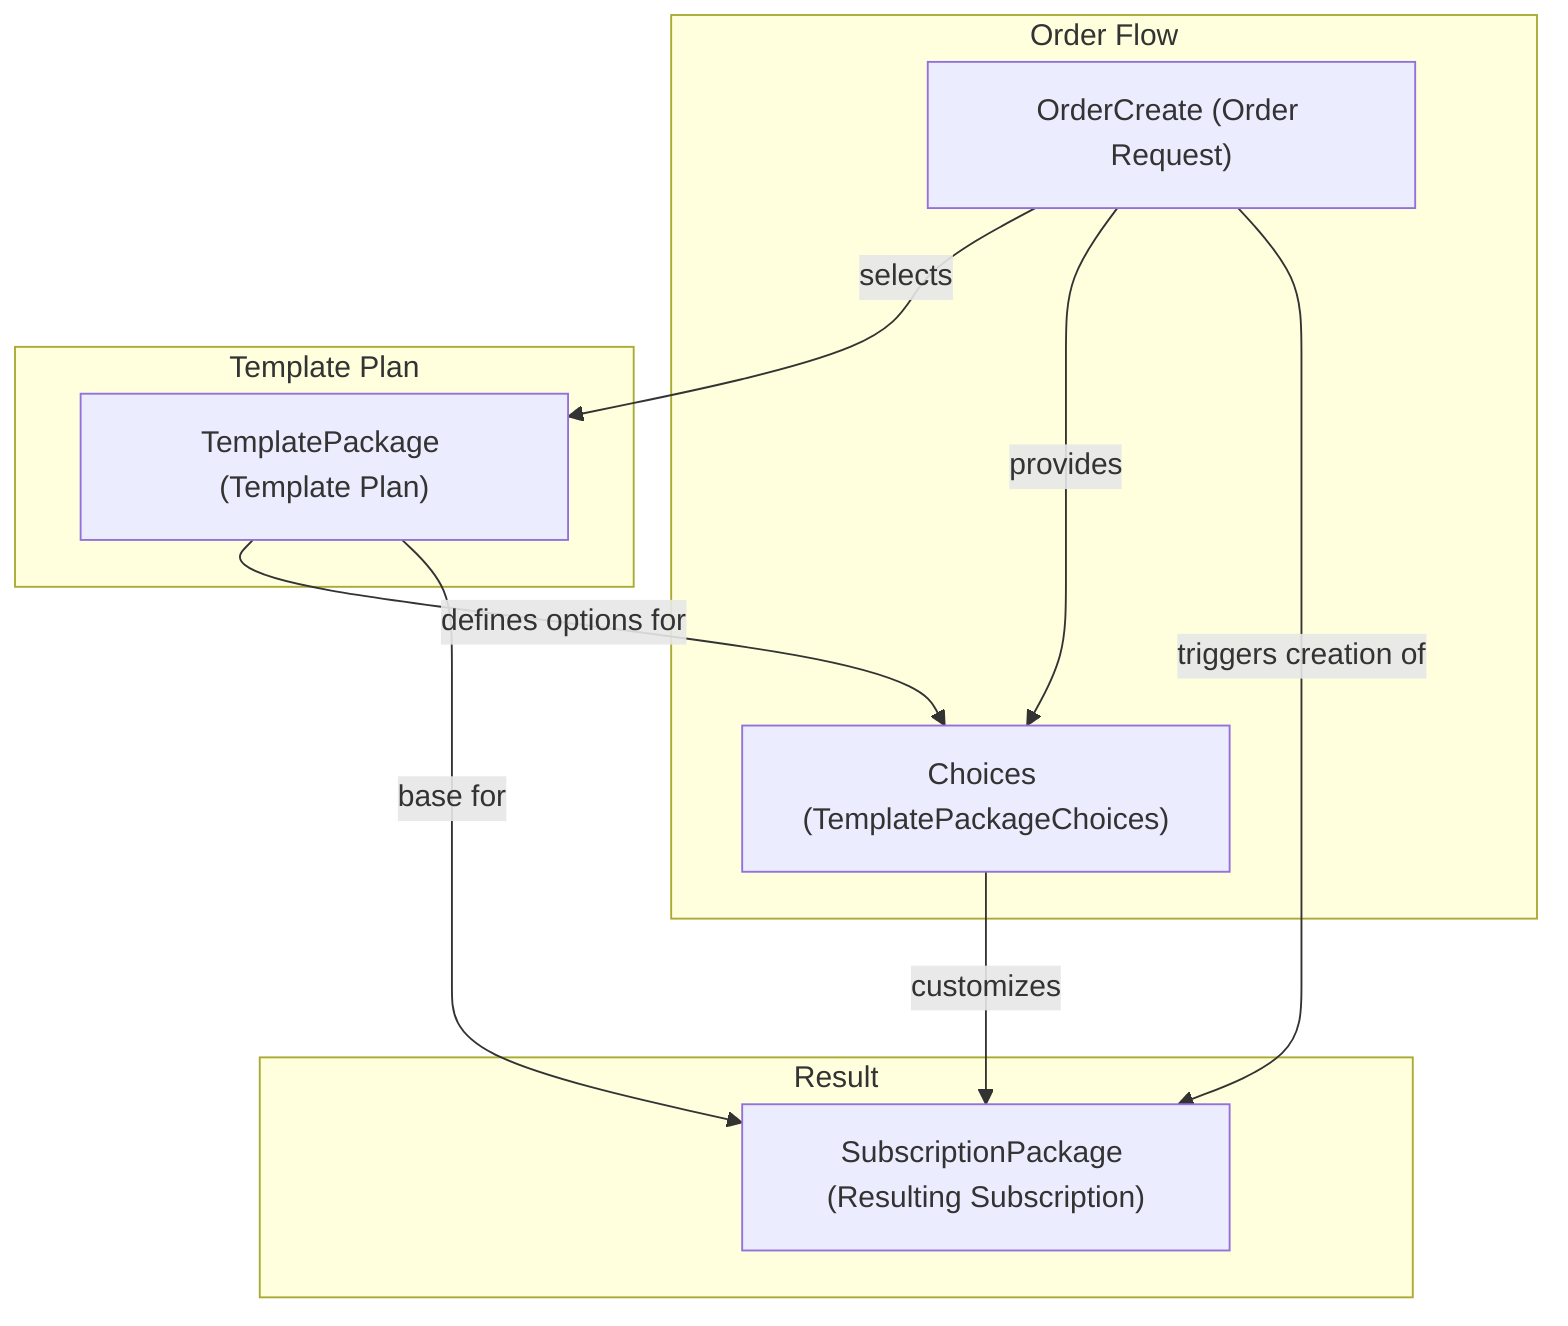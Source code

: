 flowchart TD
    OrderCreate["OrderCreate (Order Request)"]
    TemplatePackage["TemplatePackage (Template Plan)"]
    Choices["Choices (TemplatePackageChoices)"]
    SubscriptionPackage["SubscriptionPackage (Resulting Subscription)"]

    OrderCreate -- selects --> TemplatePackage
    OrderCreate -- provides --> Choices
    TemplatePackage -- defines options for --> Choices
    Choices -- customizes --> SubscriptionPackage
    TemplatePackage -- base for --> SubscriptionPackage
    OrderCreate -- triggers creation of --> SubscriptionPackage

    subgraph "Order Flow"
        OrderCreate
        Choices
    end
    subgraph "Template Plan"
        TemplatePackage
    end
    subgraph "Result"
        SubscriptionPackage
    end